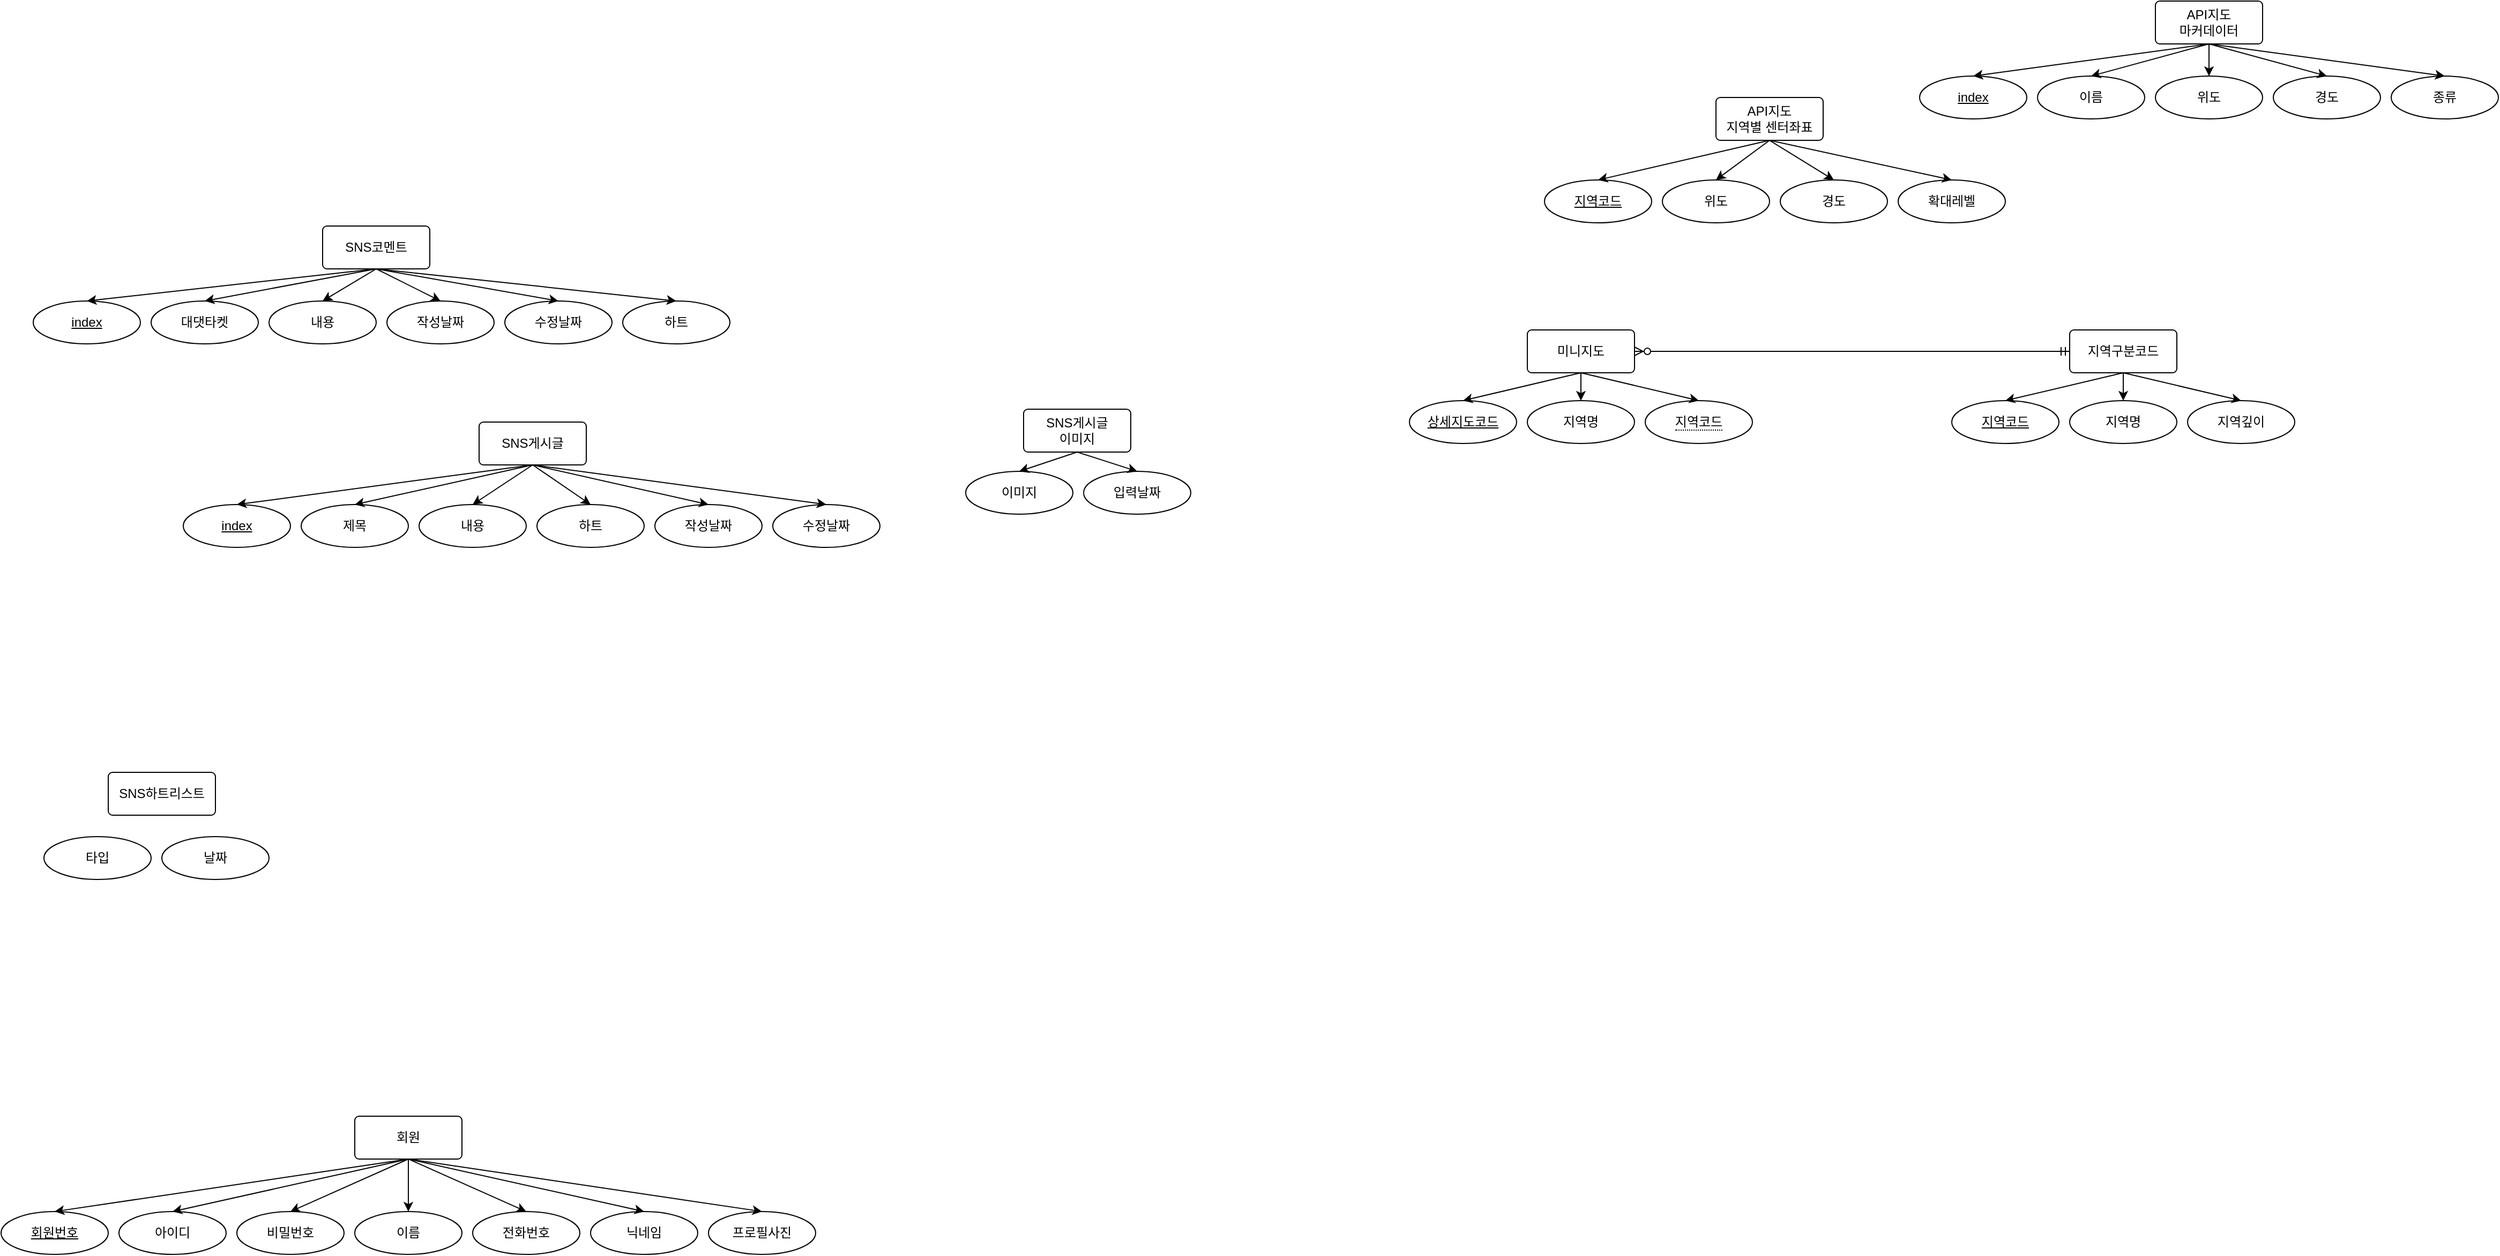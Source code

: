 <mxfile version="21.5.1" type="device">
  <diagram name="Page-1" id="FsnP1qEX85PHmETVAH2s">
    <mxGraphModel dx="1509" dy="1965" grid="1" gridSize="10" guides="1" tooltips="1" connect="1" arrows="1" fold="1" page="1" pageScale="1" pageWidth="827" pageHeight="1169" math="0" shadow="0">
      <root>
        <mxCell id="0" />
        <mxCell id="1" parent="0" />
        <mxCell id="wGyVIalLF7xRlvfXndJW-1" value="SNS하트리스트" style="rounded=1;arcSize=10;whiteSpace=wrap;html=1;align=center;" vertex="1" parent="1">
          <mxGeometry x="120" y="-80" width="100" height="40" as="geometry" />
        </mxCell>
        <mxCell id="wGyVIalLF7xRlvfXndJW-2" value="타입" style="ellipse;whiteSpace=wrap;html=1;align=center;" vertex="1" parent="1">
          <mxGeometry x="60" y="-20" width="100" height="40" as="geometry" />
        </mxCell>
        <mxCell id="wGyVIalLF7xRlvfXndJW-3" value="날짜" style="ellipse;whiteSpace=wrap;html=1;align=center;" vertex="1" parent="1">
          <mxGeometry x="170" y="-20" width="100" height="40" as="geometry" />
        </mxCell>
        <mxCell id="wGyVIalLF7xRlvfXndJW-7" value="" style="group" vertex="1" connectable="0" parent="1">
          <mxGeometry x="20" y="241" width="760" height="129" as="geometry" />
        </mxCell>
        <mxCell id="ZCTf-aXMPGbfl4WCH47w-1" value="회원" style="rounded=1;arcSize=10;whiteSpace=wrap;html=1;align=center;" parent="wGyVIalLF7xRlvfXndJW-7" vertex="1">
          <mxGeometry x="330" width="100" height="40" as="geometry" />
        </mxCell>
        <mxCell id="ZCTf-aXMPGbfl4WCH47w-4" value="회원번호" style="ellipse;whiteSpace=wrap;html=1;align=center;fontStyle=4;" parent="wGyVIalLF7xRlvfXndJW-7" vertex="1">
          <mxGeometry y="89" width="100" height="40" as="geometry" />
        </mxCell>
        <mxCell id="ZCTf-aXMPGbfl4WCH47w-16" style="rounded=0;orthogonalLoop=1;jettySize=auto;html=1;entryX=0.5;entryY=0;entryDx=0;entryDy=0;exitX=0.5;exitY=1;exitDx=0;exitDy=0;" parent="wGyVIalLF7xRlvfXndJW-7" source="ZCTf-aXMPGbfl4WCH47w-1" target="ZCTf-aXMPGbfl4WCH47w-4" edge="1">
          <mxGeometry relative="1" as="geometry" />
        </mxCell>
        <mxCell id="ZCTf-aXMPGbfl4WCH47w-5" value="아이디" style="ellipse;whiteSpace=wrap;html=1;align=center;" parent="wGyVIalLF7xRlvfXndJW-7" vertex="1">
          <mxGeometry x="110" y="89" width="100" height="40" as="geometry" />
        </mxCell>
        <mxCell id="ZCTf-aXMPGbfl4WCH47w-6" value="이름" style="ellipse;whiteSpace=wrap;html=1;align=center;" parent="wGyVIalLF7xRlvfXndJW-7" vertex="1">
          <mxGeometry x="330" y="89" width="100" height="40" as="geometry" />
        </mxCell>
        <mxCell id="ZCTf-aXMPGbfl4WCH47w-7" value="닉네임" style="ellipse;whiteSpace=wrap;html=1;align=center;" parent="wGyVIalLF7xRlvfXndJW-7" vertex="1">
          <mxGeometry x="550" y="89" width="100" height="40" as="geometry" />
        </mxCell>
        <mxCell id="ZCTf-aXMPGbfl4WCH47w-8" value="프로필사진" style="ellipse;whiteSpace=wrap;html=1;align=center;" parent="wGyVIalLF7xRlvfXndJW-7" vertex="1">
          <mxGeometry x="660" y="89" width="100" height="40" as="geometry" />
        </mxCell>
        <mxCell id="ZCTf-aXMPGbfl4WCH47w-9" value="비밀번호" style="ellipse;whiteSpace=wrap;html=1;align=center;" parent="wGyVIalLF7xRlvfXndJW-7" vertex="1">
          <mxGeometry x="220" y="89" width="100" height="40" as="geometry" />
        </mxCell>
        <mxCell id="ZCTf-aXMPGbfl4WCH47w-10" value="전화번호" style="ellipse;whiteSpace=wrap;html=1;align=center;" parent="wGyVIalLF7xRlvfXndJW-7" vertex="1">
          <mxGeometry x="440" y="89" width="100" height="40" as="geometry" />
        </mxCell>
        <mxCell id="ZCTf-aXMPGbfl4WCH47w-17" style="rounded=0;orthogonalLoop=1;jettySize=auto;html=1;entryX=0.5;entryY=0;entryDx=0;entryDy=0;exitX=0.5;exitY=1;exitDx=0;exitDy=0;" parent="wGyVIalLF7xRlvfXndJW-7" source="ZCTf-aXMPGbfl4WCH47w-1" target="ZCTf-aXMPGbfl4WCH47w-5" edge="1">
          <mxGeometry relative="1" as="geometry">
            <mxPoint x="390" y="9" as="sourcePoint" />
            <mxPoint x="60" y="99" as="targetPoint" />
          </mxGeometry>
        </mxCell>
        <mxCell id="ZCTf-aXMPGbfl4WCH47w-18" style="rounded=0;orthogonalLoop=1;jettySize=auto;html=1;entryX=0.5;entryY=0;entryDx=0;entryDy=0;exitX=0.5;exitY=1;exitDx=0;exitDy=0;" parent="wGyVIalLF7xRlvfXndJW-7" source="ZCTf-aXMPGbfl4WCH47w-1" target="ZCTf-aXMPGbfl4WCH47w-9" edge="1">
          <mxGeometry relative="1" as="geometry">
            <mxPoint x="390" y="9" as="sourcePoint" />
            <mxPoint x="170" y="99" as="targetPoint" />
          </mxGeometry>
        </mxCell>
        <mxCell id="ZCTf-aXMPGbfl4WCH47w-19" style="rounded=0;orthogonalLoop=1;jettySize=auto;html=1;entryX=0.5;entryY=0;entryDx=0;entryDy=0;exitX=0.5;exitY=1;exitDx=0;exitDy=0;" parent="wGyVIalLF7xRlvfXndJW-7" source="ZCTf-aXMPGbfl4WCH47w-1" target="ZCTf-aXMPGbfl4WCH47w-6" edge="1">
          <mxGeometry relative="1" as="geometry">
            <mxPoint x="390" y="9" as="sourcePoint" />
            <mxPoint x="280" y="99" as="targetPoint" />
          </mxGeometry>
        </mxCell>
        <mxCell id="ZCTf-aXMPGbfl4WCH47w-20" style="rounded=0;orthogonalLoop=1;jettySize=auto;html=1;entryX=0.5;entryY=0;entryDx=0;entryDy=0;exitX=0.5;exitY=1;exitDx=0;exitDy=0;" parent="wGyVIalLF7xRlvfXndJW-7" source="ZCTf-aXMPGbfl4WCH47w-1" target="ZCTf-aXMPGbfl4WCH47w-10" edge="1">
          <mxGeometry relative="1" as="geometry">
            <mxPoint x="390" y="9" as="sourcePoint" />
            <mxPoint x="390" y="99" as="targetPoint" />
          </mxGeometry>
        </mxCell>
        <mxCell id="ZCTf-aXMPGbfl4WCH47w-21" style="rounded=0;orthogonalLoop=1;jettySize=auto;html=1;entryX=0.5;entryY=0;entryDx=0;entryDy=0;exitX=0.5;exitY=1;exitDx=0;exitDy=0;" parent="wGyVIalLF7xRlvfXndJW-7" source="ZCTf-aXMPGbfl4WCH47w-1" target="ZCTf-aXMPGbfl4WCH47w-7" edge="1">
          <mxGeometry relative="1" as="geometry">
            <mxPoint x="390" y="9" as="sourcePoint" />
            <mxPoint x="500" y="99" as="targetPoint" />
          </mxGeometry>
        </mxCell>
        <mxCell id="ZCTf-aXMPGbfl4WCH47w-22" style="rounded=0;orthogonalLoop=1;jettySize=auto;html=1;entryX=0.5;entryY=0;entryDx=0;entryDy=0;exitX=0.5;exitY=1;exitDx=0;exitDy=0;" parent="wGyVIalLF7xRlvfXndJW-7" source="ZCTf-aXMPGbfl4WCH47w-1" target="ZCTf-aXMPGbfl4WCH47w-8" edge="1">
          <mxGeometry relative="1" as="geometry">
            <mxPoint x="540" y="-21" as="sourcePoint" />
            <mxPoint x="610" y="99" as="targetPoint" />
          </mxGeometry>
        </mxCell>
        <mxCell id="wGyVIalLF7xRlvfXndJW-9" value="" style="group" vertex="1" connectable="0" parent="1">
          <mxGeometry x="1810" y="-800" width="540" height="110" as="geometry" />
        </mxCell>
        <mxCell id="ZCTf-aXMPGbfl4WCH47w-3" value="API지도&lt;br&gt;마커데이터" style="rounded=1;arcSize=10;whiteSpace=wrap;html=1;align=center;" parent="wGyVIalLF7xRlvfXndJW-9" vertex="1">
          <mxGeometry x="220" width="100" height="40" as="geometry" />
        </mxCell>
        <mxCell id="ZCTf-aXMPGbfl4WCH47w-42" value="index" style="ellipse;whiteSpace=wrap;html=1;align=center;fontStyle=4;" parent="wGyVIalLF7xRlvfXndJW-9" vertex="1">
          <mxGeometry y="70" width="100" height="40" as="geometry" />
        </mxCell>
        <mxCell id="ZCTf-aXMPGbfl4WCH47w-43" value="위도" style="ellipse;whiteSpace=wrap;html=1;align=center;" parent="wGyVIalLF7xRlvfXndJW-9" vertex="1">
          <mxGeometry x="220" y="70" width="100" height="40" as="geometry" />
        </mxCell>
        <mxCell id="ZCTf-aXMPGbfl4WCH47w-44" value="경도" style="ellipse;whiteSpace=wrap;html=1;align=center;" parent="wGyVIalLF7xRlvfXndJW-9" vertex="1">
          <mxGeometry x="330" y="70" width="100" height="40" as="geometry" />
        </mxCell>
        <mxCell id="ZCTf-aXMPGbfl4WCH47w-45" value="종류" style="ellipse;whiteSpace=wrap;html=1;align=center;" parent="wGyVIalLF7xRlvfXndJW-9" vertex="1">
          <mxGeometry x="440" y="70" width="100" height="40" as="geometry" />
        </mxCell>
        <mxCell id="ZCTf-aXMPGbfl4WCH47w-46" value="이름" style="ellipse;whiteSpace=wrap;html=1;align=center;" parent="wGyVIalLF7xRlvfXndJW-9" vertex="1">
          <mxGeometry x="110" y="70" width="100" height="40" as="geometry" />
        </mxCell>
        <mxCell id="ZCTf-aXMPGbfl4WCH47w-47" style="rounded=0;orthogonalLoop=1;jettySize=auto;html=1;entryX=0.5;entryY=0;entryDx=0;entryDy=0;exitX=0.5;exitY=1;exitDx=0;exitDy=0;" parent="wGyVIalLF7xRlvfXndJW-9" source="ZCTf-aXMPGbfl4WCH47w-3" target="ZCTf-aXMPGbfl4WCH47w-42" edge="1">
          <mxGeometry relative="1" as="geometry">
            <mxPoint x="240" y="20" as="sourcePoint" />
            <mxPoint x="80" y="57" as="targetPoint" />
          </mxGeometry>
        </mxCell>
        <mxCell id="ZCTf-aXMPGbfl4WCH47w-48" style="rounded=0;orthogonalLoop=1;jettySize=auto;html=1;entryX=0.5;entryY=0;entryDx=0;entryDy=0;exitX=0.5;exitY=1;exitDx=0;exitDy=0;" parent="wGyVIalLF7xRlvfXndJW-9" source="ZCTf-aXMPGbfl4WCH47w-3" target="ZCTf-aXMPGbfl4WCH47w-46" edge="1">
          <mxGeometry relative="1" as="geometry">
            <mxPoint x="280" y="20" as="sourcePoint" />
            <mxPoint x="60" y="80" as="targetPoint" />
          </mxGeometry>
        </mxCell>
        <mxCell id="ZCTf-aXMPGbfl4WCH47w-49" style="rounded=0;orthogonalLoop=1;jettySize=auto;html=1;entryX=0.5;entryY=0;entryDx=0;entryDy=0;exitX=0.5;exitY=1;exitDx=0;exitDy=0;" parent="wGyVIalLF7xRlvfXndJW-9" source="ZCTf-aXMPGbfl4WCH47w-3" target="ZCTf-aXMPGbfl4WCH47w-43" edge="1">
          <mxGeometry relative="1" as="geometry">
            <mxPoint x="280" y="20" as="sourcePoint" />
            <mxPoint x="170" y="80" as="targetPoint" />
          </mxGeometry>
        </mxCell>
        <mxCell id="ZCTf-aXMPGbfl4WCH47w-50" style="rounded=0;orthogonalLoop=1;jettySize=auto;html=1;entryX=0.5;entryY=0;entryDx=0;entryDy=0;exitX=0.5;exitY=1;exitDx=0;exitDy=0;" parent="wGyVIalLF7xRlvfXndJW-9" source="ZCTf-aXMPGbfl4WCH47w-3" target="ZCTf-aXMPGbfl4WCH47w-44" edge="1">
          <mxGeometry relative="1" as="geometry">
            <mxPoint x="280" y="20" as="sourcePoint" />
            <mxPoint x="280" y="80" as="targetPoint" />
          </mxGeometry>
        </mxCell>
        <mxCell id="ZCTf-aXMPGbfl4WCH47w-51" style="rounded=0;orthogonalLoop=1;jettySize=auto;html=1;entryX=0.5;entryY=0;entryDx=0;entryDy=0;exitX=0.5;exitY=1;exitDx=0;exitDy=0;" parent="wGyVIalLF7xRlvfXndJW-9" source="ZCTf-aXMPGbfl4WCH47w-3" target="ZCTf-aXMPGbfl4WCH47w-45" edge="1">
          <mxGeometry relative="1" as="geometry">
            <mxPoint x="280" y="20" as="sourcePoint" />
            <mxPoint x="390" y="80" as="targetPoint" />
          </mxGeometry>
        </mxCell>
        <mxCell id="wGyVIalLF7xRlvfXndJW-10" value="" style="group" vertex="1" connectable="0" parent="1">
          <mxGeometry x="1460" y="-710" width="430" height="117" as="geometry" />
        </mxCell>
        <mxCell id="ZCTf-aXMPGbfl4WCH47w-25" value="API지도&lt;br&gt;지역별 센터좌표" style="rounded=1;arcSize=10;whiteSpace=wrap;html=1;align=center;" parent="wGyVIalLF7xRlvfXndJW-10" vertex="1">
          <mxGeometry x="160" width="100" height="40" as="geometry" />
        </mxCell>
        <mxCell id="ZCTf-aXMPGbfl4WCH47w-34" value="지역코드" style="ellipse;whiteSpace=wrap;html=1;align=center;fontStyle=4;" parent="wGyVIalLF7xRlvfXndJW-10" vertex="1">
          <mxGeometry y="77" width="100" height="40" as="geometry" />
        </mxCell>
        <mxCell id="ZCTf-aXMPGbfl4WCH47w-35" value="위도" style="ellipse;whiteSpace=wrap;html=1;align=center;" parent="wGyVIalLF7xRlvfXndJW-10" vertex="1">
          <mxGeometry x="110" y="77" width="100" height="40" as="geometry" />
        </mxCell>
        <mxCell id="ZCTf-aXMPGbfl4WCH47w-36" value="경도" style="ellipse;whiteSpace=wrap;html=1;align=center;" parent="wGyVIalLF7xRlvfXndJW-10" vertex="1">
          <mxGeometry x="220" y="77" width="100" height="40" as="geometry" />
        </mxCell>
        <mxCell id="ZCTf-aXMPGbfl4WCH47w-37" value="확대레벨" style="ellipse;whiteSpace=wrap;html=1;align=center;" parent="wGyVIalLF7xRlvfXndJW-10" vertex="1">
          <mxGeometry x="330" y="77" width="100" height="40" as="geometry" />
        </mxCell>
        <mxCell id="ZCTf-aXMPGbfl4WCH47w-38" style="rounded=0;orthogonalLoop=1;jettySize=auto;html=1;entryX=0.5;entryY=0;entryDx=0;entryDy=0;exitX=0.5;exitY=1;exitDx=0;exitDy=0;" parent="wGyVIalLF7xRlvfXndJW-10" source="ZCTf-aXMPGbfl4WCH47w-25" target="ZCTf-aXMPGbfl4WCH47w-34" edge="1">
          <mxGeometry relative="1" as="geometry">
            <mxPoint x="180" y="27" as="sourcePoint" />
            <mxPoint x="70" y="60" as="targetPoint" />
          </mxGeometry>
        </mxCell>
        <mxCell id="ZCTf-aXMPGbfl4WCH47w-39" style="rounded=0;orthogonalLoop=1;jettySize=auto;html=1;entryX=0.5;entryY=0;entryDx=0;entryDy=0;exitX=0.5;exitY=1;exitDx=0;exitDy=0;" parent="wGyVIalLF7xRlvfXndJW-10" source="ZCTf-aXMPGbfl4WCH47w-25" target="ZCTf-aXMPGbfl4WCH47w-35" edge="1">
          <mxGeometry relative="1" as="geometry">
            <mxPoint x="220" y="37" as="sourcePoint" />
            <mxPoint x="60" y="87" as="targetPoint" />
          </mxGeometry>
        </mxCell>
        <mxCell id="ZCTf-aXMPGbfl4WCH47w-40" style="rounded=0;orthogonalLoop=1;jettySize=auto;html=1;entryX=0.5;entryY=0;entryDx=0;entryDy=0;exitX=0.5;exitY=1;exitDx=0;exitDy=0;" parent="wGyVIalLF7xRlvfXndJW-10" source="ZCTf-aXMPGbfl4WCH47w-25" target="ZCTf-aXMPGbfl4WCH47w-36" edge="1">
          <mxGeometry relative="1" as="geometry">
            <mxPoint x="220" y="37" as="sourcePoint" />
            <mxPoint x="170" y="87" as="targetPoint" />
          </mxGeometry>
        </mxCell>
        <mxCell id="ZCTf-aXMPGbfl4WCH47w-41" style="rounded=0;orthogonalLoop=1;jettySize=auto;html=1;entryX=0.5;entryY=0;entryDx=0;entryDy=0;exitX=0.5;exitY=1;exitDx=0;exitDy=0;" parent="wGyVIalLF7xRlvfXndJW-10" source="ZCTf-aXMPGbfl4WCH47w-25" target="ZCTf-aXMPGbfl4WCH47w-37" edge="1">
          <mxGeometry relative="1" as="geometry">
            <mxPoint x="220" y="37" as="sourcePoint" />
            <mxPoint x="280" y="87" as="targetPoint" />
          </mxGeometry>
        </mxCell>
        <mxCell id="wGyVIalLF7xRlvfXndJW-11" value="" style="group" vertex="1" connectable="0" parent="1">
          <mxGeometry x="190" y="-407" width="650" height="117" as="geometry" />
        </mxCell>
        <mxCell id="ZCTf-aXMPGbfl4WCH47w-2" value="SNS게시글" style="rounded=1;arcSize=10;whiteSpace=wrap;html=1;align=center;" parent="wGyVIalLF7xRlvfXndJW-11" vertex="1">
          <mxGeometry x="276" width="100" height="40" as="geometry" />
        </mxCell>
        <mxCell id="ZCTf-aXMPGbfl4WCH47w-52" value="제목" style="ellipse;whiteSpace=wrap;html=1;align=center;" parent="wGyVIalLF7xRlvfXndJW-11" vertex="1">
          <mxGeometry x="110" y="77" width="100" height="40" as="geometry" />
        </mxCell>
        <mxCell id="ZCTf-aXMPGbfl4WCH47w-53" value="내용" style="ellipse;whiteSpace=wrap;html=1;align=center;" parent="wGyVIalLF7xRlvfXndJW-11" vertex="1">
          <mxGeometry x="220" y="77" width="100" height="40" as="geometry" />
        </mxCell>
        <mxCell id="ZCTf-aXMPGbfl4WCH47w-55" value="하트" style="ellipse;whiteSpace=wrap;html=1;align=center;" parent="wGyVIalLF7xRlvfXndJW-11" vertex="1">
          <mxGeometry x="330" y="77" width="100" height="40" as="geometry" />
        </mxCell>
        <mxCell id="ZCTf-aXMPGbfl4WCH47w-56" style="rounded=0;orthogonalLoop=1;jettySize=auto;html=1;entryX=0.5;entryY=0;entryDx=0;entryDy=0;exitX=0.5;exitY=1;exitDx=0;exitDy=0;" parent="wGyVIalLF7xRlvfXndJW-11" source="ZCTf-aXMPGbfl4WCH47w-2" target="ZCTf-aXMPGbfl4WCH47w-52" edge="1">
          <mxGeometry relative="1" as="geometry">
            <mxPoint x="310" y="137" as="sourcePoint" />
            <mxPoint x="90" y="167" as="targetPoint" />
          </mxGeometry>
        </mxCell>
        <mxCell id="ZCTf-aXMPGbfl4WCH47w-57" style="rounded=0;orthogonalLoop=1;jettySize=auto;html=1;entryX=0.5;entryY=0;entryDx=0;entryDy=0;exitX=0.5;exitY=1;exitDx=0;exitDy=0;" parent="wGyVIalLF7xRlvfXndJW-11" source="ZCTf-aXMPGbfl4WCH47w-2" target="ZCTf-aXMPGbfl4WCH47w-53" edge="1">
          <mxGeometry relative="1" as="geometry">
            <mxPoint x="280" y="47" as="sourcePoint" />
            <mxPoint x="170" y="87" as="targetPoint" />
          </mxGeometry>
        </mxCell>
        <mxCell id="ZCTf-aXMPGbfl4WCH47w-58" style="rounded=0;orthogonalLoop=1;jettySize=auto;html=1;entryX=0.5;entryY=0;entryDx=0;entryDy=0;exitX=0.5;exitY=1;exitDx=0;exitDy=0;" parent="wGyVIalLF7xRlvfXndJW-11" source="ZCTf-aXMPGbfl4WCH47w-2" target="ZCTf-aXMPGbfl4WCH47w-55" edge="1">
          <mxGeometry relative="1" as="geometry">
            <mxPoint x="280" y="47" as="sourcePoint" />
            <mxPoint x="280" y="87" as="targetPoint" />
          </mxGeometry>
        </mxCell>
        <mxCell id="ZCTf-aXMPGbfl4WCH47w-61" value="index" style="ellipse;whiteSpace=wrap;html=1;align=center;fontStyle=4;" parent="wGyVIalLF7xRlvfXndJW-11" vertex="1">
          <mxGeometry y="77" width="100" height="40" as="geometry" />
        </mxCell>
        <mxCell id="ZCTf-aXMPGbfl4WCH47w-62" style="rounded=0;orthogonalLoop=1;jettySize=auto;html=1;entryX=0.5;entryY=0;entryDx=0;entryDy=0;exitX=0.5;exitY=1;exitDx=0;exitDy=0;" parent="wGyVIalLF7xRlvfXndJW-11" source="ZCTf-aXMPGbfl4WCH47w-2" target="ZCTf-aXMPGbfl4WCH47w-61" edge="1">
          <mxGeometry relative="1" as="geometry">
            <mxPoint x="220" y="37" as="sourcePoint" />
            <mxPoint x="170" y="87" as="targetPoint" />
          </mxGeometry>
        </mxCell>
        <mxCell id="ZCTf-aXMPGbfl4WCH47w-64" value="작성날짜" style="ellipse;whiteSpace=wrap;html=1;align=center;" parent="wGyVIalLF7xRlvfXndJW-11" vertex="1">
          <mxGeometry x="440" y="77" width="100" height="40" as="geometry" />
        </mxCell>
        <mxCell id="ZCTf-aXMPGbfl4WCH47w-65" value="수정날짜" style="ellipse;whiteSpace=wrap;html=1;align=center;" parent="wGyVIalLF7xRlvfXndJW-11" vertex="1">
          <mxGeometry x="550" y="77" width="100" height="40" as="geometry" />
        </mxCell>
        <mxCell id="ZCTf-aXMPGbfl4WCH47w-66" style="rounded=0;orthogonalLoop=1;jettySize=auto;html=1;entryX=0.5;entryY=0;entryDx=0;entryDy=0;exitX=0.5;exitY=1;exitDx=0;exitDy=0;" parent="wGyVIalLF7xRlvfXndJW-11" source="ZCTf-aXMPGbfl4WCH47w-2" target="ZCTf-aXMPGbfl4WCH47w-64" edge="1">
          <mxGeometry relative="1" as="geometry">
            <mxPoint x="340" y="47" as="sourcePoint" />
            <mxPoint x="280" y="87" as="targetPoint" />
          </mxGeometry>
        </mxCell>
        <mxCell id="ZCTf-aXMPGbfl4WCH47w-67" style="rounded=0;orthogonalLoop=1;jettySize=auto;html=1;entryX=0.5;entryY=0;entryDx=0;entryDy=0;exitX=0.5;exitY=1;exitDx=0;exitDy=0;" parent="wGyVIalLF7xRlvfXndJW-11" source="ZCTf-aXMPGbfl4WCH47w-2" target="ZCTf-aXMPGbfl4WCH47w-65" edge="1">
          <mxGeometry relative="1" as="geometry">
            <mxPoint x="340" y="47" as="sourcePoint" />
            <mxPoint x="500" y="87" as="targetPoint" />
          </mxGeometry>
        </mxCell>
        <mxCell id="wGyVIalLF7xRlvfXndJW-12" value="" style="group" vertex="1" connectable="0" parent="1">
          <mxGeometry x="50" y="-590" width="650" height="110" as="geometry" />
        </mxCell>
        <mxCell id="ZCTf-aXMPGbfl4WCH47w-24" value="SNS코멘트" style="rounded=1;arcSize=10;whiteSpace=wrap;html=1;align=center;" parent="wGyVIalLF7xRlvfXndJW-12" vertex="1">
          <mxGeometry x="270" width="100" height="40" as="geometry" />
        </mxCell>
        <mxCell id="ZCTf-aXMPGbfl4WCH47w-63" value="index" style="ellipse;whiteSpace=wrap;html=1;align=center;fontStyle=4;" parent="wGyVIalLF7xRlvfXndJW-12" vertex="1">
          <mxGeometry y="70" width="100" height="40" as="geometry" />
        </mxCell>
        <mxCell id="ZCTf-aXMPGbfl4WCH47w-70" value="작성날짜" style="ellipse;whiteSpace=wrap;html=1;align=center;" parent="wGyVIalLF7xRlvfXndJW-12" vertex="1">
          <mxGeometry x="330" y="70" width="100" height="40" as="geometry" />
        </mxCell>
        <mxCell id="ZCTf-aXMPGbfl4WCH47w-71" value="수정날짜" style="ellipse;whiteSpace=wrap;html=1;align=center;" parent="wGyVIalLF7xRlvfXndJW-12" vertex="1">
          <mxGeometry x="440" y="70" width="100" height="40" as="geometry" />
        </mxCell>
        <mxCell id="ZCTf-aXMPGbfl4WCH47w-73" value="내용" style="ellipse;whiteSpace=wrap;html=1;align=center;" parent="wGyVIalLF7xRlvfXndJW-12" vertex="1">
          <mxGeometry x="220" y="70" width="100" height="40" as="geometry" />
        </mxCell>
        <mxCell id="ZCTf-aXMPGbfl4WCH47w-74" value="대댓타켓" style="ellipse;whiteSpace=wrap;html=1;align=center;" parent="wGyVIalLF7xRlvfXndJW-12" vertex="1">
          <mxGeometry x="110" y="70" width="100" height="40" as="geometry" />
        </mxCell>
        <mxCell id="ZCTf-aXMPGbfl4WCH47w-75" style="rounded=0;orthogonalLoop=1;jettySize=auto;html=1;entryX=0.5;entryY=0;entryDx=0;entryDy=0;exitX=0.5;exitY=1;exitDx=0;exitDy=0;" parent="wGyVIalLF7xRlvfXndJW-12" source="ZCTf-aXMPGbfl4WCH47w-24" target="ZCTf-aXMPGbfl4WCH47w-63" edge="1">
          <mxGeometry relative="1" as="geometry">
            <mxPoint x="220" y="40" as="sourcePoint" />
            <mxPoint x="274" y="77" as="targetPoint" />
          </mxGeometry>
        </mxCell>
        <mxCell id="ZCTf-aXMPGbfl4WCH47w-76" style="rounded=0;orthogonalLoop=1;jettySize=auto;html=1;entryX=0.5;entryY=0;entryDx=0;entryDy=0;exitX=0.5;exitY=1;exitDx=0;exitDy=0;" parent="wGyVIalLF7xRlvfXndJW-12" source="ZCTf-aXMPGbfl4WCH47w-24" target="ZCTf-aXMPGbfl4WCH47w-74" edge="1">
          <mxGeometry relative="1" as="geometry">
            <mxPoint x="280" y="36" as="sourcePoint" />
            <mxPoint x="60" y="80" as="targetPoint" />
          </mxGeometry>
        </mxCell>
        <mxCell id="ZCTf-aXMPGbfl4WCH47w-77" style="rounded=0;orthogonalLoop=1;jettySize=auto;html=1;entryX=0.5;entryY=0;entryDx=0;entryDy=0;exitX=0.5;exitY=1;exitDx=0;exitDy=0;" parent="wGyVIalLF7xRlvfXndJW-12" source="ZCTf-aXMPGbfl4WCH47w-24" target="ZCTf-aXMPGbfl4WCH47w-73" edge="1">
          <mxGeometry relative="1" as="geometry">
            <mxPoint x="280" y="36" as="sourcePoint" />
            <mxPoint x="170" y="80" as="targetPoint" />
          </mxGeometry>
        </mxCell>
        <mxCell id="ZCTf-aXMPGbfl4WCH47w-78" style="rounded=0;orthogonalLoop=1;jettySize=auto;html=1;entryX=0.5;entryY=0;entryDx=0;entryDy=0;exitX=0.5;exitY=1;exitDx=0;exitDy=0;" parent="wGyVIalLF7xRlvfXndJW-12" source="ZCTf-aXMPGbfl4WCH47w-24" target="ZCTf-aXMPGbfl4WCH47w-70" edge="1">
          <mxGeometry relative="1" as="geometry">
            <mxPoint x="280" y="36" as="sourcePoint" />
            <mxPoint x="280" y="80" as="targetPoint" />
          </mxGeometry>
        </mxCell>
        <mxCell id="ZCTf-aXMPGbfl4WCH47w-79" style="rounded=0;orthogonalLoop=1;jettySize=auto;html=1;entryX=0.5;entryY=0;entryDx=0;entryDy=0;exitX=0.5;exitY=1;exitDx=0;exitDy=0;" parent="wGyVIalLF7xRlvfXndJW-12" source="ZCTf-aXMPGbfl4WCH47w-24" target="ZCTf-aXMPGbfl4WCH47w-71" edge="1">
          <mxGeometry relative="1" as="geometry">
            <mxPoint x="280" y="36" as="sourcePoint" />
            <mxPoint x="390" y="80" as="targetPoint" />
          </mxGeometry>
        </mxCell>
        <mxCell id="ZCTf-aXMPGbfl4WCH47w-80" value="하트" style="ellipse;whiteSpace=wrap;html=1;align=center;" parent="wGyVIalLF7xRlvfXndJW-12" vertex="1">
          <mxGeometry x="550" y="70" width="100" height="40" as="geometry" />
        </mxCell>
        <mxCell id="ZCTf-aXMPGbfl4WCH47w-81" style="rounded=0;orthogonalLoop=1;jettySize=auto;html=1;entryX=0.5;entryY=0;entryDx=0;entryDy=0;exitX=0.5;exitY=1;exitDx=0;exitDy=0;" parent="wGyVIalLF7xRlvfXndJW-12" source="ZCTf-aXMPGbfl4WCH47w-24" target="ZCTf-aXMPGbfl4WCH47w-80" edge="1">
          <mxGeometry relative="1" as="geometry">
            <mxPoint x="280" y="36" as="sourcePoint" />
            <mxPoint x="500" y="80" as="targetPoint" />
          </mxGeometry>
        </mxCell>
        <mxCell id="wGyVIalLF7xRlvfXndJW-13" value="" style="group" vertex="1" connectable="0" parent="1">
          <mxGeometry x="920" y="-419" width="210" height="98" as="geometry" />
        </mxCell>
        <mxCell id="ZCTf-aXMPGbfl4WCH47w-54" value="이미지" style="ellipse;whiteSpace=wrap;html=1;align=center;" parent="wGyVIalLF7xRlvfXndJW-13" vertex="1">
          <mxGeometry y="58" width="100" height="40" as="geometry" />
        </mxCell>
        <mxCell id="ZCTf-aXMPGbfl4WCH47w-59" value="SNS게시글&lt;br&gt;이미지" style="rounded=1;arcSize=10;whiteSpace=wrap;html=1;align=center;" parent="wGyVIalLF7xRlvfXndJW-13" vertex="1">
          <mxGeometry x="54" width="100" height="40" as="geometry" />
        </mxCell>
        <mxCell id="ZCTf-aXMPGbfl4WCH47w-60" style="rounded=0;orthogonalLoop=1;jettySize=auto;html=1;entryX=0.5;entryY=0;entryDx=0;entryDy=0;exitX=0.5;exitY=1;exitDx=0;exitDy=0;" parent="wGyVIalLF7xRlvfXndJW-13" source="ZCTf-aXMPGbfl4WCH47w-59" target="ZCTf-aXMPGbfl4WCH47w-54" edge="1">
          <mxGeometry relative="1" as="geometry">
            <mxPoint x="60" y="38" as="sourcePoint" />
            <mxPoint x="-280" y="78" as="targetPoint" />
          </mxGeometry>
        </mxCell>
        <mxCell id="ZCTf-aXMPGbfl4WCH47w-68" value="입력날짜" style="ellipse;whiteSpace=wrap;html=1;align=center;" parent="wGyVIalLF7xRlvfXndJW-13" vertex="1">
          <mxGeometry x="110" y="58" width="100" height="40" as="geometry" />
        </mxCell>
        <mxCell id="ZCTf-aXMPGbfl4WCH47w-69" style="rounded=0;orthogonalLoop=1;jettySize=auto;html=1;entryX=0.5;entryY=0;entryDx=0;entryDy=0;exitX=0.5;exitY=1;exitDx=0;exitDy=0;" parent="wGyVIalLF7xRlvfXndJW-13" source="ZCTf-aXMPGbfl4WCH47w-59" target="ZCTf-aXMPGbfl4WCH47w-68" edge="1">
          <mxGeometry relative="1" as="geometry">
            <mxPoint x="110" y="49" as="sourcePoint" />
            <mxPoint x="60" y="68" as="targetPoint" />
          </mxGeometry>
        </mxCell>
        <mxCell id="wGyVIalLF7xRlvfXndJW-46" value="" style="edgeStyle=entityRelationEdgeStyle;fontSize=12;html=1;endArrow=ERzeroToMany;startArrow=ERmandOne;rounded=0;entryX=1;entryY=0.5;entryDx=0;entryDy=0;exitX=0;exitY=0.5;exitDx=0;exitDy=0;" edge="1" parent="1" source="wGyVIalLF7xRlvfXndJW-34" target="wGyVIalLF7xRlvfXndJW-30">
          <mxGeometry width="100" height="100" relative="1" as="geometry">
            <mxPoint x="1590" y="-310" as="sourcePoint" />
            <mxPoint x="1690" y="-410" as="targetPoint" />
          </mxGeometry>
        </mxCell>
        <mxCell id="wGyVIalLF7xRlvfXndJW-47" value="" style="group" vertex="1" connectable="0" parent="1">
          <mxGeometry x="1840" y="-493" width="320" height="106" as="geometry" />
        </mxCell>
        <mxCell id="wGyVIalLF7xRlvfXndJW-34" value="지역구분코드" style="rounded=1;arcSize=10;whiteSpace=wrap;html=1;align=center;" vertex="1" parent="wGyVIalLF7xRlvfXndJW-47">
          <mxGeometry x="110" width="100" height="40" as="geometry" />
        </mxCell>
        <mxCell id="wGyVIalLF7xRlvfXndJW-35" value="지역코드" style="ellipse;whiteSpace=wrap;html=1;align=center;fontStyle=4;" vertex="1" parent="wGyVIalLF7xRlvfXndJW-47">
          <mxGeometry y="66" width="100" height="40" as="geometry" />
        </mxCell>
        <mxCell id="wGyVIalLF7xRlvfXndJW-36" value="지역명" style="ellipse;whiteSpace=wrap;html=1;align=center;" vertex="1" parent="wGyVIalLF7xRlvfXndJW-47">
          <mxGeometry x="110" y="66" width="100" height="40" as="geometry" />
        </mxCell>
        <mxCell id="wGyVIalLF7xRlvfXndJW-37" value="지역깊이" style="ellipse;whiteSpace=wrap;html=1;align=center;" vertex="1" parent="wGyVIalLF7xRlvfXndJW-47">
          <mxGeometry x="220" y="66" width="100" height="40" as="geometry" />
        </mxCell>
        <mxCell id="wGyVIalLF7xRlvfXndJW-41" style="rounded=0;orthogonalLoop=1;jettySize=auto;html=1;entryX=0.5;entryY=0;entryDx=0;entryDy=0;exitX=0.5;exitY=1;exitDx=0;exitDy=0;" edge="1" parent="wGyVIalLF7xRlvfXndJW-47" source="wGyVIalLF7xRlvfXndJW-34" target="wGyVIalLF7xRlvfXndJW-37">
          <mxGeometry relative="1" as="geometry">
            <mxPoint x="130" y="133" as="sourcePoint" />
            <mxPoint x="240" y="159" as="targetPoint" />
          </mxGeometry>
        </mxCell>
        <mxCell id="wGyVIalLF7xRlvfXndJW-42" style="rounded=0;orthogonalLoop=1;jettySize=auto;html=1;entryX=0.5;entryY=0;entryDx=0;entryDy=0;exitX=0.5;exitY=1;exitDx=0;exitDy=0;" edge="1" parent="wGyVIalLF7xRlvfXndJW-47" source="wGyVIalLF7xRlvfXndJW-34" target="wGyVIalLF7xRlvfXndJW-36">
          <mxGeometry relative="1" as="geometry">
            <mxPoint x="170" y="50" as="sourcePoint" />
            <mxPoint x="280" y="76" as="targetPoint" />
          </mxGeometry>
        </mxCell>
        <mxCell id="wGyVIalLF7xRlvfXndJW-43" style="rounded=0;orthogonalLoop=1;jettySize=auto;html=1;entryX=0.5;entryY=0;entryDx=0;entryDy=0;exitX=0.5;exitY=1;exitDx=0;exitDy=0;" edge="1" parent="wGyVIalLF7xRlvfXndJW-47" source="wGyVIalLF7xRlvfXndJW-34" target="wGyVIalLF7xRlvfXndJW-35">
          <mxGeometry relative="1" as="geometry">
            <mxPoint x="170" y="50" as="sourcePoint" />
            <mxPoint x="170" y="76" as="targetPoint" />
          </mxGeometry>
        </mxCell>
        <mxCell id="wGyVIalLF7xRlvfXndJW-48" value="" style="group" vertex="1" connectable="0" parent="1">
          <mxGeometry x="1334" y="-493" width="320" height="106" as="geometry" />
        </mxCell>
        <mxCell id="wGyVIalLF7xRlvfXndJW-27" value="상세지도코드" style="ellipse;whiteSpace=wrap;html=1;align=center;fontStyle=4;" vertex="1" parent="wGyVIalLF7xRlvfXndJW-48">
          <mxGeometry y="66" width="100" height="40" as="geometry" />
        </mxCell>
        <mxCell id="wGyVIalLF7xRlvfXndJW-28" value="지역명" style="ellipse;whiteSpace=wrap;html=1;align=center;" vertex="1" parent="wGyVIalLF7xRlvfXndJW-48">
          <mxGeometry x="110" y="66" width="100" height="40" as="geometry" />
        </mxCell>
        <mxCell id="wGyVIalLF7xRlvfXndJW-30" value="미니지도" style="rounded=1;arcSize=10;whiteSpace=wrap;html=1;align=center;" vertex="1" parent="wGyVIalLF7xRlvfXndJW-48">
          <mxGeometry x="110" width="100" height="40" as="geometry" />
        </mxCell>
        <mxCell id="wGyVIalLF7xRlvfXndJW-31" style="rounded=0;orthogonalLoop=1;jettySize=auto;html=1;entryX=0.5;entryY=0;entryDx=0;entryDy=0;exitX=0.5;exitY=1;exitDx=0;exitDy=0;" edge="1" parent="wGyVIalLF7xRlvfXndJW-48" source="wGyVIalLF7xRlvfXndJW-30" target="wGyVIalLF7xRlvfXndJW-27">
          <mxGeometry relative="1" as="geometry">
            <mxPoint x="139.5" y="136" as="sourcePoint" />
            <mxPoint x="139.5" y="185" as="targetPoint" />
          </mxGeometry>
        </mxCell>
        <mxCell id="wGyVIalLF7xRlvfXndJW-32" style="rounded=0;orthogonalLoop=1;jettySize=auto;html=1;entryX=0.5;entryY=0;entryDx=0;entryDy=0;exitX=0.5;exitY=1;exitDx=0;exitDy=0;" edge="1" parent="wGyVIalLF7xRlvfXndJW-48" source="wGyVIalLF7xRlvfXndJW-30" target="wGyVIalLF7xRlvfXndJW-28">
          <mxGeometry relative="1" as="geometry">
            <mxPoint x="170" y="36" as="sourcePoint" />
            <mxPoint x="60" y="76" as="targetPoint" />
          </mxGeometry>
        </mxCell>
        <mxCell id="wGyVIalLF7xRlvfXndJW-39" value="&lt;span style=&quot;border-bottom: 1px dotted&quot;&gt;지역코드&lt;/span&gt;" style="ellipse;whiteSpace=wrap;html=1;align=center;" vertex="1" parent="wGyVIalLF7xRlvfXndJW-48">
          <mxGeometry x="220" y="66" width="100" height="40" as="geometry" />
        </mxCell>
        <mxCell id="wGyVIalLF7xRlvfXndJW-40" style="rounded=0;orthogonalLoop=1;jettySize=auto;html=1;entryX=0.5;entryY=0;entryDx=0;entryDy=0;exitX=0.5;exitY=1;exitDx=0;exitDy=0;" edge="1" parent="wGyVIalLF7xRlvfXndJW-48" source="wGyVIalLF7xRlvfXndJW-30" target="wGyVIalLF7xRlvfXndJW-39">
          <mxGeometry relative="1" as="geometry">
            <mxPoint x="170" y="46" as="sourcePoint" />
            <mxPoint x="170" y="76" as="targetPoint" />
          </mxGeometry>
        </mxCell>
      </root>
    </mxGraphModel>
  </diagram>
</mxfile>
